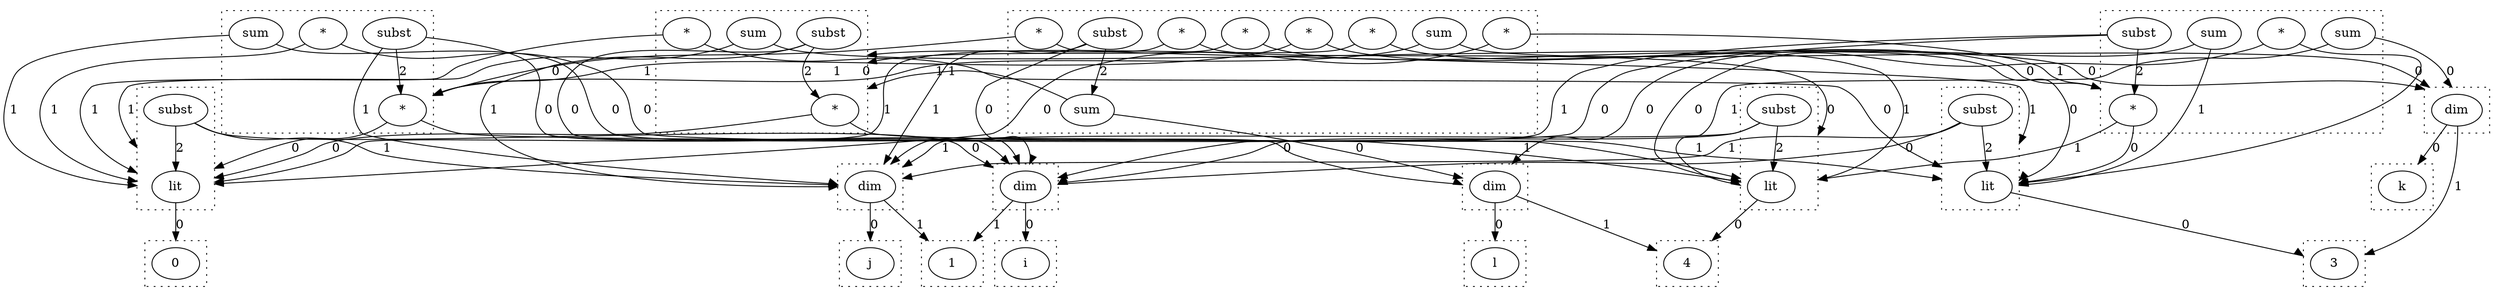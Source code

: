 digraph {
  compound=true
  subgraph cluster_0 {
    style=dotted
    0.0[label = "i"]
  }
  subgraph cluster_1 {
    style=dotted
    1.0[label = "1"]
  }
  subgraph cluster_2 {
    style=dotted
    2.0[label = "dim"]
  }
  subgraph cluster_3 {
    style=dotted
    3.0[label = "j"]
  }
  subgraph cluster_4 {
    style=dotted
    4.0[label = "dim"]
  }
  subgraph cluster_5 {
    style=dotted
    5.0[label = "k"]
  }
  subgraph cluster_6 {
    style=dotted
    6.0[label = "3"]
  }
  subgraph cluster_7 {
    style=dotted
    7.0[label = "dim"]
  }
  subgraph cluster_8 {
    style=dotted
    8.0[label = "l"]
  }
  subgraph cluster_9 {
    style=dotted
    9.0[label = "4"]
  }
  subgraph cluster_10 {
    style=dotted
    10.0[label = "dim"]
  }
  subgraph cluster_11 {
    style=dotted
    11.0[label = "0"]
  }
  subgraph cluster_15 {
    style=dotted
    15.0[label = "sum"]
    15.1[label = "subst"]
    15.2[label = "sum"]
    15.3[label = "*"]
    15.4[label = "*"]
    15.5[label = "*"]
    15.6[label = "*"]
    15.7[label = "*"]
    15.8[label = "*"]
  }
  subgraph cluster_24 {
    style=dotted
    24.0[label = "*"]
    24.1[label = "sum"]
    24.2[label = "subst"]
    24.3[label = "*"]
    24.4[label = "sum"]
  }
  subgraph cluster_28 {
    style=dotted
    28.0[label = "*"]
    28.1[label = "sum"]
    28.2[label = "*"]
    28.3[label = "subst"]
  }
  subgraph cluster_30 {
    style=dotted
    30.0[label = "*"]
    30.1[label = "sum"]
    30.2[label = "*"]
    30.3[label = "subst"]
  }
  subgraph cluster_44 {
    style=dotted
    44.0[label = "lit"]
    44.1[label = "subst"]
  }
  subgraph cluster_46 {
    style=dotted
    46.0[label = "lit"]
    46.1[label = "subst"]
  }
  subgraph cluster_48 {
    style=dotted
    48.0[label = "lit"]
    48.1[label = "subst"]
  }
  2.0 -> 0.0 [lhead = cluster_0, label = 0]
  2.0 -> 1.0 [lhead = cluster_1, label = 1]
  4.0 -> 3.0 [lhead = cluster_3, label = 0]
  4.0 -> 1.0 [lhead = cluster_1, label = 1]
  7.0 -> 5.0 [lhead = cluster_5, label = 0]
  7.0 -> 6.0 [lhead = cluster_6, label = 1]
  10.0 -> 8.0 [lhead = cluster_8, label = 0]
  10.0 -> 9.0 [lhead = cluster_9, label = 1]
  15.0 -> 10.0 [lhead = cluster_10, label = 0]
  15.0 -> 28.0 [lhead = cluster_28, label = 1]
  15.1 -> 2.0 [lhead = cluster_2, label = 0]
  15.1 -> 4.0 [lhead = cluster_4, label = 1]
  15.1 -> 15.0 [lhead = cluster_15, label = 2]
  15.2 -> 7.0 [lhead = cluster_7, label = 0]
  15.2 -> 30.0 [lhead = cluster_30, label = 1]
  15.3 -> 28.0 [lhead = cluster_28, label = 0]
  15.3 -> 44.0 [lhead = cluster_44, label = 1]
  15.4 -> 30.0 [lhead = cluster_30, label = 0]
  15.4 -> 46.0 [lhead = cluster_46, label = 1]
  15.5 -> 48.0 [lhead = cluster_48, label = 0]
  15.5 -> 24.0 [lhead = cluster_24, label = 1]
  15.6 -> 44.0 [lhead = cluster_44, label = 0]
  15.6 -> 28.0 [lhead = cluster_28, label = 1]
  15.7 -> 46.0 [lhead = cluster_46, label = 0]
  15.7 -> 30.0 [lhead = cluster_30, label = 1]
  15.8 -> 24.0 [lhead = cluster_24, label = 0]
  15.8 -> 48.0 [lhead = cluster_48, label = 1]
  24.0 -> 46.0 [lhead = cluster_46, label = 0]
  24.0 -> 44.0 [lhead = cluster_44, label = 1]
  24.1 -> 10.0 [lhead = cluster_10, label = 0]
  24.1 -> 46.0 [lhead = cluster_46, label = 1]
  24.2 -> 2.0 [lhead = cluster_2, label = 0]
  24.2 -> 4.0 [lhead = cluster_4, label = 1]
  24.2 -> 24.0 [lhead = cluster_24, label = 2]
  24.3 -> 44.0 [lhead = cluster_44, label = 0]
  24.3 -> 46.0 [lhead = cluster_46, label = 1]
  24.4 -> 7.0 [lhead = cluster_7, label = 0]
  24.4 -> 44.0 [lhead = cluster_44, label = 1]
  28.0 -> 48.0 [lhead = cluster_48, label = 0]
  28.0 -> 46.0 [lhead = cluster_46, label = 1]
  28.1 -> 7.0 [lhead = cluster_7, label = 0]
  28.1 -> 48.0 [lhead = cluster_48, label = 1]
  28.2 -> 46.0 [lhead = cluster_46, label = 0]
  28.2 -> 48.0 [lhead = cluster_48, label = 1]
  28.3 -> 2.0 [lhead = cluster_2, label = 0]
  28.3 -> 4.0 [lhead = cluster_4, label = 1]
  28.3 -> 28.0 [lhead = cluster_28, label = 2]
  30.0 -> 48.0 [lhead = cluster_48, label = 0]
  30.0 -> 44.0 [lhead = cluster_44, label = 1]
  30.1 -> 10.0 [lhead = cluster_10, label = 0]
  30.1 -> 48.0 [lhead = cluster_48, label = 1]
  30.2 -> 44.0 [lhead = cluster_44, label = 0]
  30.2 -> 48.0 [lhead = cluster_48, label = 1]
  30.3 -> 2.0 [lhead = cluster_2, label = 0]
  30.3 -> 4.0 [lhead = cluster_4, label = 1]
  30.3 -> 30.0 [lhead = cluster_30, label = 2]
  44.0 -> 9.0 [lhead = cluster_9, label = 0]
  44.1 -> 2.0 [lhead = cluster_2, label = 0]
  44.1 -> 4.0 [lhead = cluster_4, label = 1]
  44.1 -> 44.0 [lhead = cluster_44, label = 2]
  46.0 -> 6.0 [lhead = cluster_6, label = 0]
  46.1 -> 2.0 [lhead = cluster_2, label = 0]
  46.1 -> 4.0 [lhead = cluster_4, label = 1]
  46.1 -> 46.0 [lhead = cluster_46, label = 2]
  48.0 -> 11.0 [lhead = cluster_11, label = 0]
  48.1 -> 2.0 [lhead = cluster_2, label = 0]
  48.1 -> 4.0 [lhead = cluster_4, label = 1]
  48.1 -> 48.0 [lhead = cluster_48, label = 2]
}
